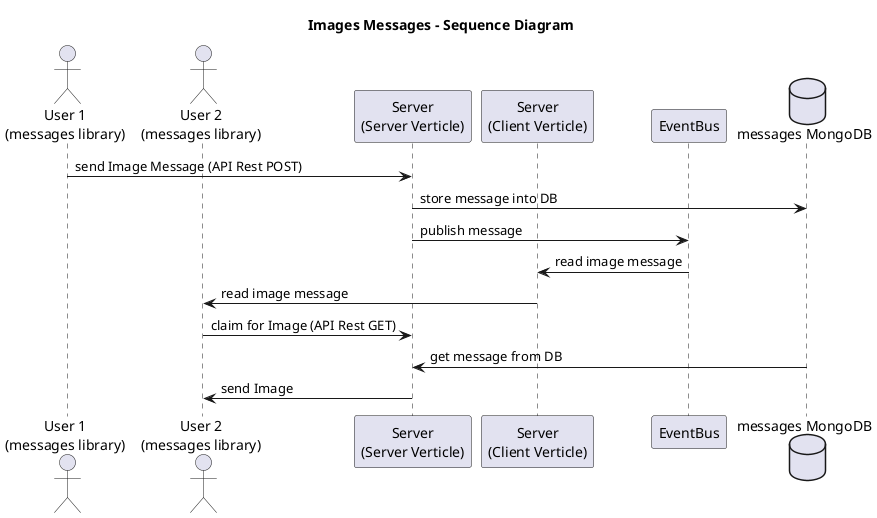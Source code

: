 @startuml

title "Images Messages - Sequence Diagram"

actor "User 1\n(messages library)"
actor "User 2\n(messages library)"
participant "Server\n(Server Verticle)"
participant "Server\n(Client Verticle)"
participant "EventBus"
database "messages MongoDB"


"User 1\n(messages library)" -> "Server\n(Server Verticle)" : send Image Message (API Rest POST)
"Server\n(Server Verticle)" -> "messages MongoDB" : store message into DB
"Server\n(Server Verticle)" -> "EventBus" : publish message



"EventBus" -> "Server\n(Client Verticle)" : read image message
"Server\n(Client Verticle)" -> "User 2\n(messages library)" : read image message

"User 2\n(messages library)" -> "Server\n(Server Verticle)" : claim for Image (API Rest GET)
"Server\n(Server Verticle)" <- "messages MongoDB" : get message from DB
"Server\n(Server Verticle)" -> "User 2\n(messages library)" : send Image

@enduml